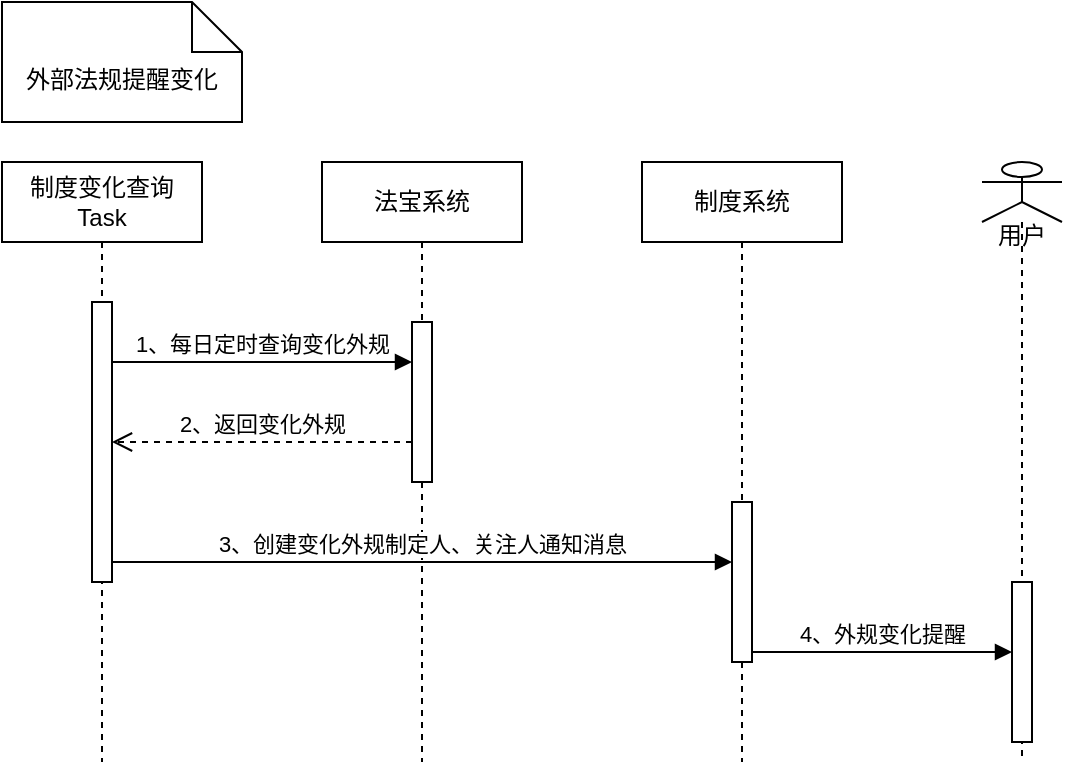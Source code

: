<mxfile version="24.7.1" type="github">
  <diagram name="第 1 页" id="iiGCV08o8_GPjd6Ab1gx">
    <mxGraphModel dx="1434" dy="746" grid="1" gridSize="10" guides="1" tooltips="1" connect="1" arrows="1" fold="1" page="1" pageScale="1" pageWidth="827" pageHeight="1169" math="0" shadow="0">
      <root>
        <mxCell id="0" />
        <mxCell id="1" parent="0" />
        <mxCell id="NurOadUkF4S7mMD_a8Le-1" value="外部法规提醒变化" style="shape=note2;boundedLbl=1;whiteSpace=wrap;html=1;size=25;verticalAlign=top;align=center;" parent="1" vertex="1">
          <mxGeometry x="80" y="40" width="120" height="60" as="geometry" />
        </mxCell>
        <mxCell id="NurOadUkF4S7mMD_a8Le-4" value="制度变化查询&lt;div&gt;Task&lt;/div&gt;" style="shape=umlLifeline;perimeter=lifelinePerimeter;whiteSpace=wrap;html=1;container=1;dropTarget=0;collapsible=0;recursiveResize=0;outlineConnect=0;portConstraint=eastwest;newEdgeStyle={&quot;curved&quot;:0,&quot;rounded&quot;:0};" parent="1" vertex="1">
          <mxGeometry x="80" y="120" width="100" height="300" as="geometry" />
        </mxCell>
        <mxCell id="NurOadUkF4S7mMD_a8Le-9" value="" style="html=1;points=[[0,0,0,0,5],[0,1,0,0,-5],[1,0,0,0,5],[1,1,0,0,-5]];perimeter=orthogonalPerimeter;outlineConnect=0;targetShapes=umlLifeline;portConstraint=eastwest;newEdgeStyle={&quot;curved&quot;:0,&quot;rounded&quot;:0};" parent="NurOadUkF4S7mMD_a8Le-4" vertex="1">
          <mxGeometry x="45" y="70" width="10" height="140" as="geometry" />
        </mxCell>
        <mxCell id="NurOadUkF4S7mMD_a8Le-5" value="法宝系统" style="shape=umlLifeline;perimeter=lifelinePerimeter;whiteSpace=wrap;html=1;container=1;dropTarget=0;collapsible=0;recursiveResize=0;outlineConnect=0;portConstraint=eastwest;newEdgeStyle={&quot;curved&quot;:0,&quot;rounded&quot;:0};" parent="1" vertex="1">
          <mxGeometry x="240" y="120" width="100" height="300" as="geometry" />
        </mxCell>
        <mxCell id="NurOadUkF4S7mMD_a8Le-11" value="" style="html=1;points=[[0,0,0,0,5],[0,1,0,0,-5],[1,0,0,0,5],[1,1,0,0,-5]];perimeter=orthogonalPerimeter;outlineConnect=0;targetShapes=umlLifeline;portConstraint=eastwest;newEdgeStyle={&quot;curved&quot;:0,&quot;rounded&quot;:0};" parent="NurOadUkF4S7mMD_a8Le-5" vertex="1">
          <mxGeometry x="45" y="80" width="10" height="80" as="geometry" />
        </mxCell>
        <mxCell id="NurOadUkF4S7mMD_a8Le-6" value="制度系统" style="shape=umlLifeline;perimeter=lifelinePerimeter;whiteSpace=wrap;html=1;container=1;dropTarget=0;collapsible=0;recursiveResize=0;outlineConnect=0;portConstraint=eastwest;newEdgeStyle={&quot;curved&quot;:0,&quot;rounded&quot;:0};" parent="1" vertex="1">
          <mxGeometry x="400" y="120" width="100" height="300" as="geometry" />
        </mxCell>
        <mxCell id="NurOadUkF4S7mMD_a8Le-13" value="" style="html=1;points=[[0,0,0,0,5],[0,1,0,0,-5],[1,0,0,0,5],[1,1,0,0,-5]];perimeter=orthogonalPerimeter;outlineConnect=0;targetShapes=umlLifeline;portConstraint=eastwest;newEdgeStyle={&quot;curved&quot;:0,&quot;rounded&quot;:0};" parent="NurOadUkF4S7mMD_a8Le-6" vertex="1">
          <mxGeometry x="45" y="170" width="10" height="80" as="geometry" />
        </mxCell>
        <mxCell id="NurOadUkF4S7mMD_a8Le-8" value="&amp;nbsp; &amp;nbsp; &amp;nbsp; &amp;nbsp; &amp;nbsp; &amp;nbsp; &amp;nbsp; &amp;nbsp; &amp;nbsp; &amp;nbsp; &amp;nbsp; &amp;nbsp; &amp;nbsp; &amp;nbsp; &amp;nbsp; &amp;nbsp; &amp;nbsp; 用户" style="shape=umlLifeline;perimeter=lifelinePerimeter;whiteSpace=wrap;html=1;container=1;dropTarget=0;collapsible=0;recursiveResize=0;outlineConnect=0;portConstraint=eastwest;newEdgeStyle={&quot;curved&quot;:0,&quot;rounded&quot;:0};participant=umlActor;size=30;" parent="1" vertex="1">
          <mxGeometry x="570" y="120" width="40" height="300" as="geometry" />
        </mxCell>
        <mxCell id="NurOadUkF4S7mMD_a8Le-15" value="" style="html=1;points=[[0,0,0,0,5],[0,1,0,0,-5],[1,0,0,0,5],[1,1,0,0,-5]];perimeter=orthogonalPerimeter;outlineConnect=0;targetShapes=umlLifeline;portConstraint=eastwest;newEdgeStyle={&quot;curved&quot;:0,&quot;rounded&quot;:0};" parent="NurOadUkF4S7mMD_a8Le-8" vertex="1">
          <mxGeometry x="15" y="210" width="10" height="80" as="geometry" />
        </mxCell>
        <mxCell id="NurOadUkF4S7mMD_a8Le-10" value="1、每日定时查询变化外规" style="html=1;verticalAlign=bottom;endArrow=block;curved=0;rounded=0;" parent="1" target="NurOadUkF4S7mMD_a8Le-11" edge="1">
          <mxGeometry width="80" relative="1" as="geometry">
            <mxPoint x="135" y="220" as="sourcePoint" />
            <mxPoint x="260" y="220" as="targetPoint" />
          </mxGeometry>
        </mxCell>
        <mxCell id="NurOadUkF4S7mMD_a8Le-12" value="2、返回变化外规" style="html=1;verticalAlign=bottom;endArrow=open;dashed=1;endSize=8;curved=0;rounded=0;" parent="1" edge="1">
          <mxGeometry relative="1" as="geometry">
            <mxPoint x="285" y="260" as="sourcePoint" />
            <mxPoint x="135" y="260" as="targetPoint" />
          </mxGeometry>
        </mxCell>
        <mxCell id="NurOadUkF4S7mMD_a8Le-14" value="3、创建变化外规制定人、关注人通知消息" style="html=1;verticalAlign=bottom;endArrow=block;curved=0;rounded=0;" parent="1" edge="1">
          <mxGeometry width="80" relative="1" as="geometry">
            <mxPoint x="135" y="320" as="sourcePoint" />
            <mxPoint x="445" y="320" as="targetPoint" />
          </mxGeometry>
        </mxCell>
        <mxCell id="NurOadUkF4S7mMD_a8Le-16" value="4、外规变化提醒" style="html=1;verticalAlign=bottom;endArrow=block;curved=0;rounded=0;exitX=1;exitY=1;exitDx=0;exitDy=-5;exitPerimeter=0;" parent="1" source="NurOadUkF4S7mMD_a8Le-13" target="NurOadUkF4S7mMD_a8Le-15" edge="1">
          <mxGeometry width="80" relative="1" as="geometry">
            <mxPoint x="460" y="360" as="sourcePoint" />
            <mxPoint x="540" y="360" as="targetPoint" />
          </mxGeometry>
        </mxCell>
      </root>
    </mxGraphModel>
  </diagram>
</mxfile>
